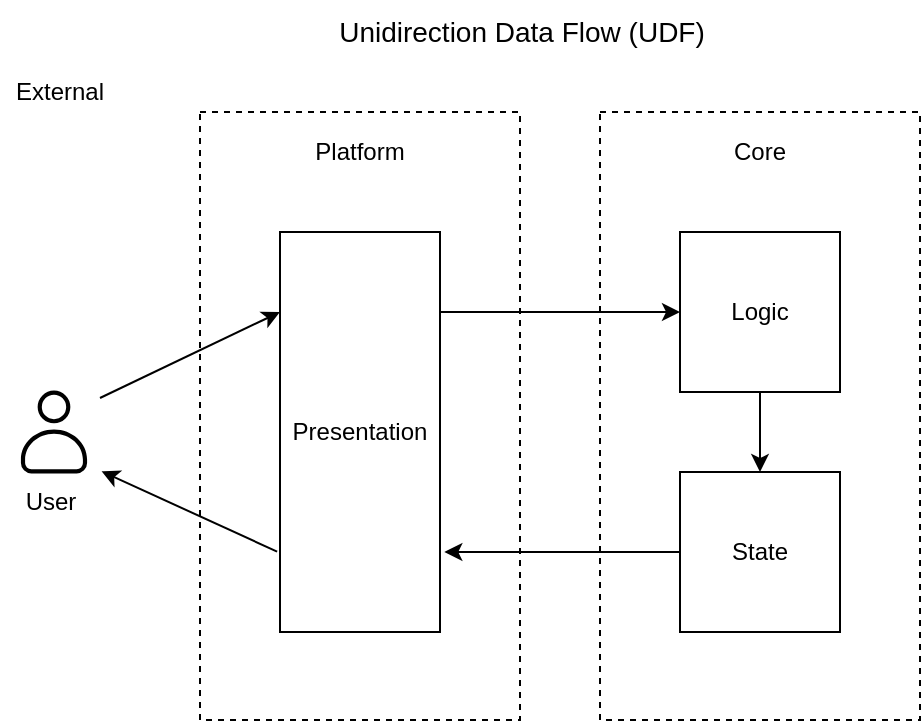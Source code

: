<mxfile>
    <diagram id="jtDUzQ1pqoce6ORhRkvu" name="Page-1">
        <mxGraphModel dx="726" dy="512" grid="1" gridSize="10" guides="1" tooltips="1" connect="1" arrows="1" fold="1" page="0" pageScale="1" pageWidth="1100" pageHeight="850" background="none" math="0" shadow="0">
            <root>
                <mxCell id="0"/>
                <mxCell id="1" parent="0"/>
                <mxCell id="172" value="" style="rounded=0;whiteSpace=wrap;html=1;dashed=1;fillColor=none;" parent="1" vertex="1">
                    <mxGeometry x="600" y="236" width="160" height="304" as="geometry"/>
                </mxCell>
                <mxCell id="171" value="" style="rounded=0;whiteSpace=wrap;html=1;dashed=1;fillColor=none;" parent="1" vertex="1">
                    <mxGeometry x="400" y="236" width="160" height="304" as="geometry"/>
                </mxCell>
                <mxCell id="191" style="edgeStyle=none;html=1;exitX=-0.018;exitY=0.799;exitDx=0;exitDy=0;exitPerimeter=0;entryX=1.016;entryY=0.861;entryDx=0;entryDy=0;entryPerimeter=0;" parent="1" source="139" target="148" edge="1">
                    <mxGeometry relative="1" as="geometry">
                        <mxPoint x="352.444" y="386" as="targetPoint"/>
                        <mxPoint x="430" y="456" as="sourcePoint"/>
                    </mxGeometry>
                </mxCell>
                <mxCell id="139" value="Presentation" style="rounded=0;whiteSpace=wrap;html=1;" parent="1" vertex="1">
                    <mxGeometry x="440" y="296" width="80" height="200" as="geometry"/>
                </mxCell>
                <mxCell id="187" style="edgeStyle=none;html=1;exitX=0.5;exitY=1;exitDx=0;exitDy=0;entryX=0.5;entryY=0;entryDx=0;entryDy=0;" parent="1" source="140" target="141" edge="1">
                    <mxGeometry relative="1" as="geometry"/>
                </mxCell>
                <mxCell id="140" value="Logic" style="rounded=0;whiteSpace=wrap;html=1;" parent="1" vertex="1">
                    <mxGeometry x="640" y="296" width="80" height="80" as="geometry"/>
                </mxCell>
                <mxCell id="188" style="edgeStyle=none;html=1;exitX=0;exitY=0.5;exitDx=0;exitDy=0;entryX=1.027;entryY=0.8;entryDx=0;entryDy=0;entryPerimeter=0;" parent="1" source="141" target="139" edge="1">
                    <mxGeometry relative="1" as="geometry"/>
                </mxCell>
                <mxCell id="141" value="State" style="rounded=0;whiteSpace=wrap;html=1;" parent="1" vertex="1">
                    <mxGeometry x="640" y="416" width="80" height="80" as="geometry"/>
                </mxCell>
                <mxCell id="190" style="edgeStyle=none;html=1;exitX=1;exitY=0.25;exitDx=0;exitDy=0;entryX=0;entryY=0.2;entryDx=0;entryDy=0;entryPerimeter=0;" parent="1" source="148" target="139" edge="1">
                    <mxGeometry relative="1" as="geometry">
                        <mxPoint x="430" y="336.0" as="targetPoint"/>
                    </mxGeometry>
                </mxCell>
                <mxCell id="148" value="&lt;svg style=&quot;font-size: 50px;&quot; stroke=&quot;currentColor&quot; fill=&quot;currentColor&quot; stroke-width=&quot;0&quot; viewBox=&quot;0 0 24 24&quot; height=&quot;1em&quot; width=&quot;1em&quot; xmlns=&quot;http://www.w3.org/2000/svg&quot;&gt;&lt;g id=&quot;User&quot; style=&quot;font-size: 50px;&quot;&gt;&lt;g style=&quot;font-size: 50px;&quot;&gt;&lt;path d=&quot;M17.438,21.937H6.562a2.5,2.5,0,0,1-2.5-2.5V18.61c0-3.969,3.561-7.2,7.938-7.2s7.938,3.229,7.938,7.2v.827A2.5,2.5,0,0,1,17.438,21.937ZM12,12.412c-3.826,0-6.938,2.78-6.938,6.2v.827a1.5,1.5,0,0,0,1.5,1.5H17.438a1.5,1.5,0,0,0,1.5-1.5V18.61C18.938,15.192,15.826,12.412,12,12.412Z&quot; style=&quot;font-size: 50px;&quot;&gt;&lt;/path&gt;&lt;path d=&quot;M12,9.911a3.924,3.924,0,1,1,3.923-3.924A3.927,3.927,0,0,1,12,9.911Zm0-6.847a2.924,2.924,0,1,0,2.923,2.923A2.926,2.926,0,0,0,12,3.064Z&quot; style=&quot;font-size: 50px;&quot;&gt;&lt;/path&gt;&lt;/g&gt;&lt;/g&gt;&lt;/svg&gt;" style="text;whiteSpace=wrap;html=1;fontSize=50;" parent="1" vertex="1">
                    <mxGeometry x="300" y="364" width="50" height="60" as="geometry"/>
                </mxCell>
                <mxCell id="149" value="User" style="text;html=1;align=center;verticalAlign=middle;resizable=0;points=[];autosize=1;strokeColor=none;fillColor=none;fontSize=12;" parent="1" vertex="1">
                    <mxGeometry x="300" y="416" width="50" height="30" as="geometry"/>
                </mxCell>
                <mxCell id="175" value="Platform" style="text;html=1;strokeColor=none;fillColor=none;align=center;verticalAlign=middle;whiteSpace=wrap;rounded=0;dashed=1;" parent="1" vertex="1">
                    <mxGeometry x="450" y="241" width="60" height="30" as="geometry"/>
                </mxCell>
                <mxCell id="176" value="Core" style="text;html=1;strokeColor=none;fillColor=none;align=center;verticalAlign=middle;whiteSpace=wrap;rounded=0;dashed=1;" parent="1" vertex="1">
                    <mxGeometry x="650" y="241" width="60" height="30" as="geometry"/>
                </mxCell>
                <mxCell id="183" value="" style="endArrow=classic;html=1;entryX=0;entryY=0.5;entryDx=0;entryDy=0;exitX=1;exitY=0.2;exitDx=0;exitDy=0;exitPerimeter=0;" parent="1" source="139" target="140" edge="1">
                    <mxGeometry width="50" height="50" relative="1" as="geometry">
                        <mxPoint x="530" y="316" as="sourcePoint"/>
                        <mxPoint x="590" y="296" as="targetPoint"/>
                    </mxGeometry>
                </mxCell>
                <mxCell id="192" value="Unidirection Data Flow (UDF)" style="text;html=1;strokeColor=none;fillColor=none;align=center;verticalAlign=middle;whiteSpace=wrap;rounded=0;fontSize=14;" parent="1" vertex="1">
                    <mxGeometry x="428" y="180" width="266" height="31" as="geometry"/>
                </mxCell>
                <mxCell id="193" value="External" style="text;html=1;strokeColor=none;fillColor=none;align=center;verticalAlign=middle;whiteSpace=wrap;rounded=0;dashed=1;" vertex="1" parent="1">
                    <mxGeometry x="300" y="211" width="60" height="30" as="geometry"/>
                </mxCell>
            </root>
        </mxGraphModel>
    </diagram>
</mxfile>